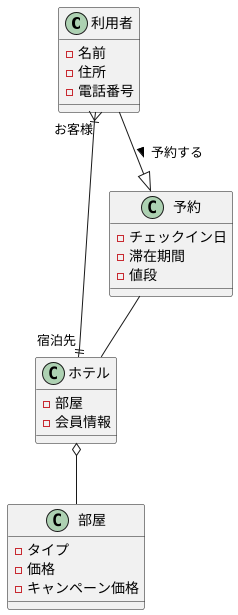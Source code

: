 @startuml 演習3-3
class 利用者{
-名前
-住所
-電話番号
}
class ホテル{
-部屋
-会員情報
}
class 部屋{
-タイプ
-価格
-キャンペーン価格
}
class 予約{
-チェックイン日
-滞在期間
-値段
}
ホテル o-- 部屋
利用者 --|> 予約 :予約する >
予約 -- ホテル 
利用者"お客様" }|--|| "宿泊先" ホテル 
@enduml